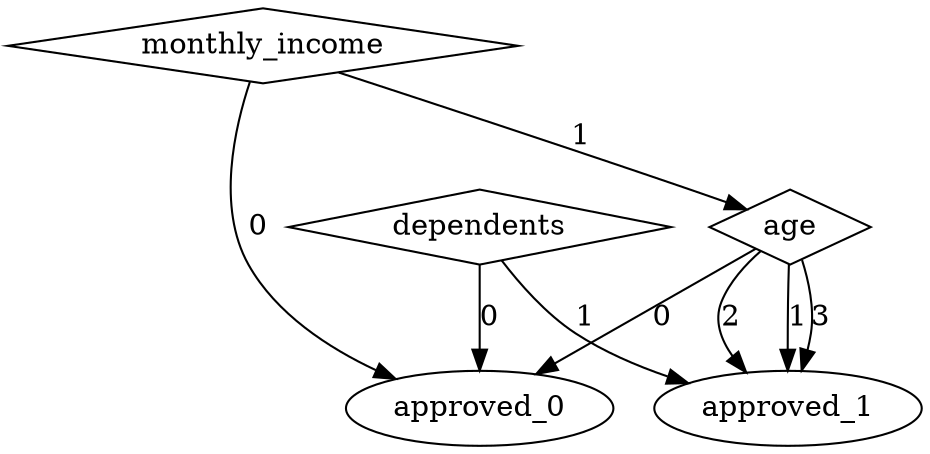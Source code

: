 digraph {
node [label=approved_1,style=""] approved_1
node [label=approved_0,style=""] approved_0
node [label=approved_1,style=""] approved_1
node [label=approved_1,style=""] approved_1
node [label=approved_1,style=""] approved_1
node [label=approved_0,style=""] approved_0
node [label=approved_0,style=""] approved_0
node [label=dependents,shape="diamond",style=""] 2
node [label=age,shape="diamond",style=""] 1
node [label=monthly_income,shape="diamond",style=""] 0

2 -> approved_1 [label="1"]
2 -> approved_0 [label="0"]
1 -> approved_1 [label="3"]
1 -> approved_1 [label="2"]
1 -> approved_1 [label="1"]
1 -> approved_0 [label="0"]
0 -> 1 [label="1"]
0 -> approved_0 [label="0"]
}